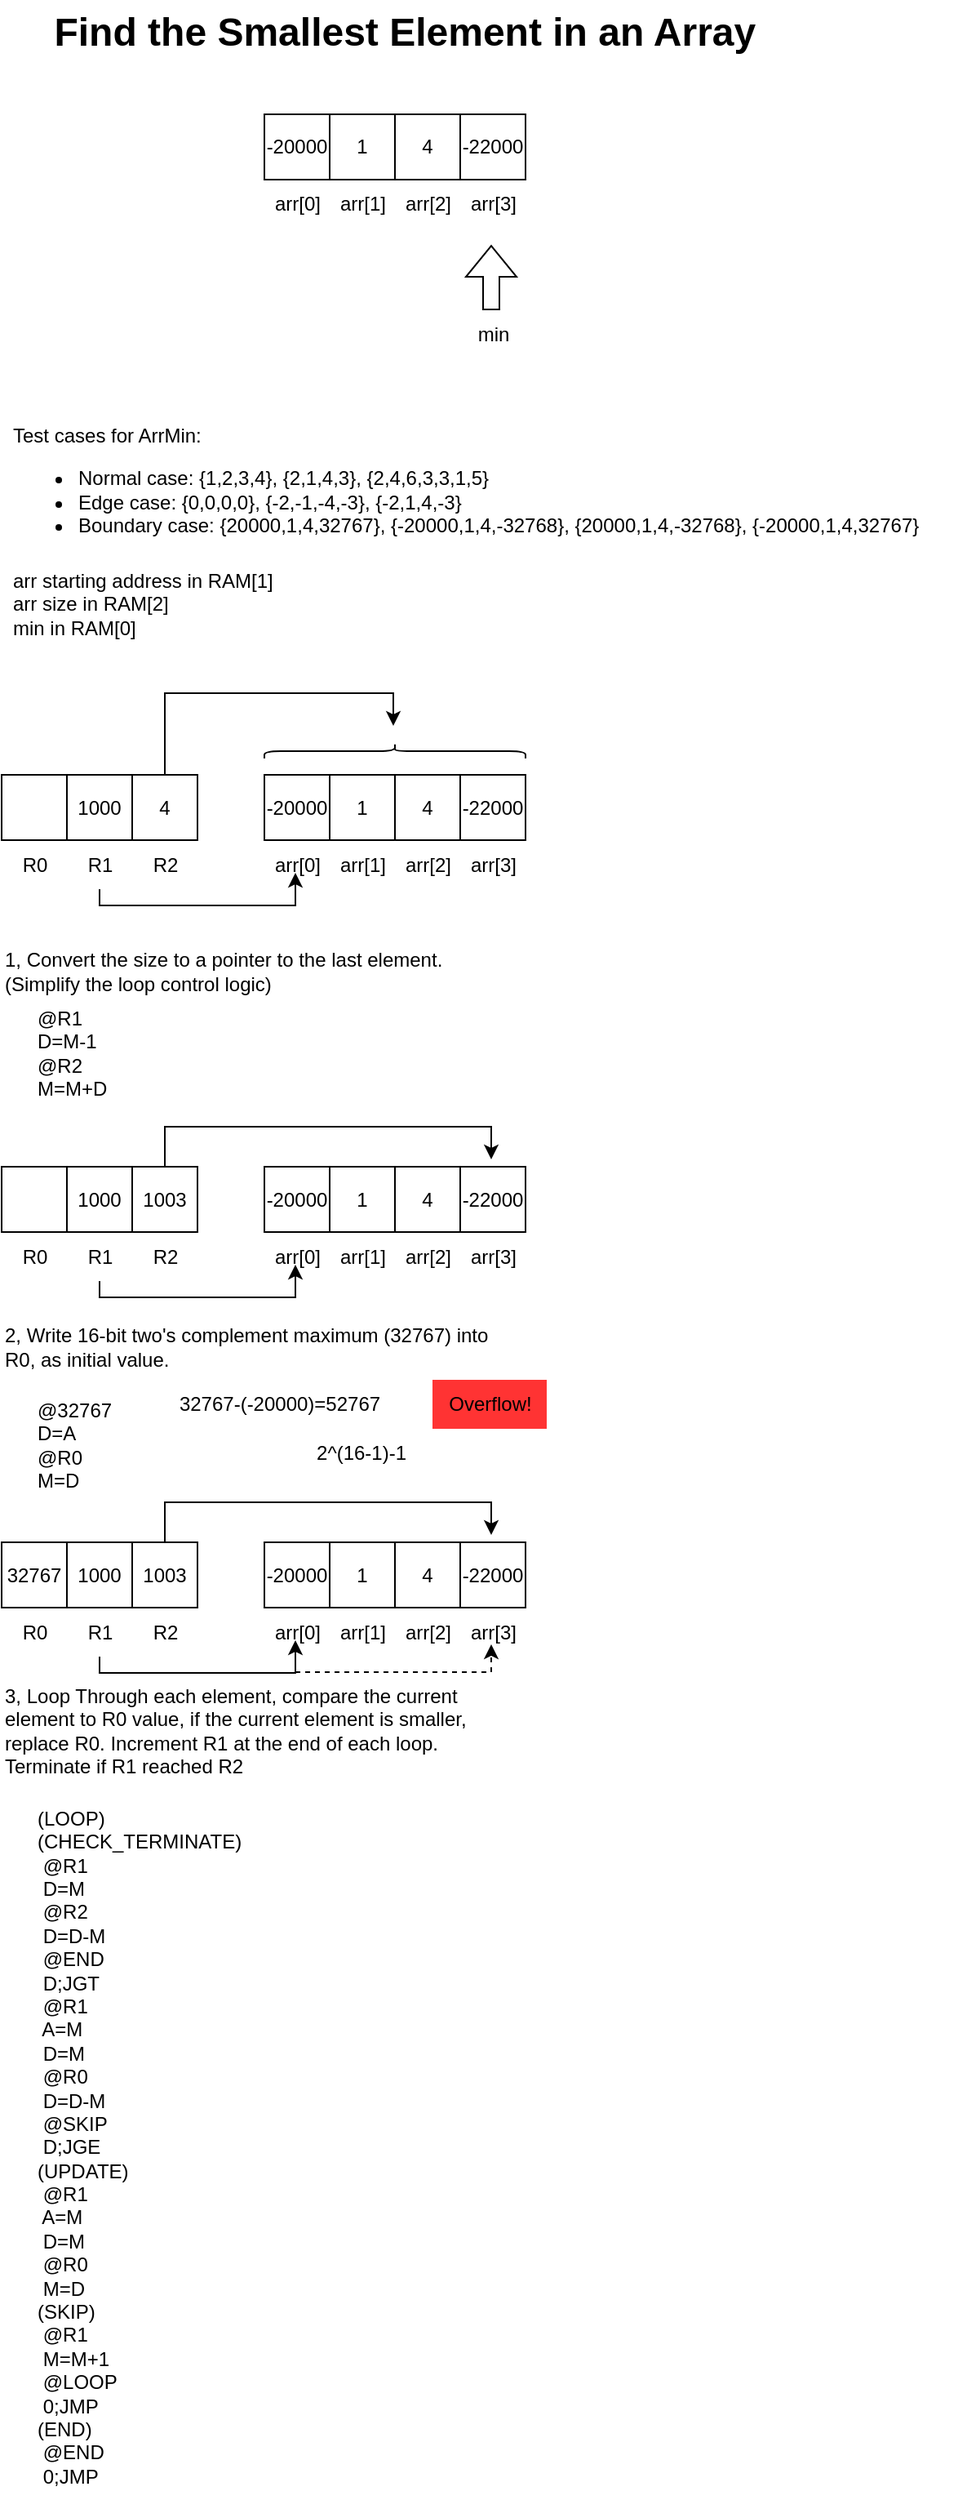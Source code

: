<mxfile version="21.1.2" type="device">
  <diagram name="Page-1" id="1Mvbz-uEbskhlTP4Q7tu">
    <mxGraphModel dx="343" dy="317" grid="1" gridSize="10" guides="1" tooltips="1" connect="1" arrows="1" fold="1" page="1" pageScale="1" pageWidth="827" pageHeight="1169" math="0" shadow="0">
      <root>
        <mxCell id="0" />
        <mxCell id="1" parent="0" />
        <mxCell id="twfnMqpIynTMGtbTBPq7-1" value="Find the Smallest Element in an Array&amp;nbsp;" style="text;html=1;align=center;verticalAlign=middle;resizable=0;points=[];autosize=1;strokeColor=none;fillColor=none;fontSize=24;fontStyle=1" vertex="1" parent="1">
          <mxGeometry x="100" y="210" width="460" height="40" as="geometry" />
        </mxCell>
        <mxCell id="twfnMqpIynTMGtbTBPq7-2" value="arr[0]" style="text;html=1;align=center;verticalAlign=middle;resizable=0;points=[];autosize=1;strokeColor=none;fillColor=none;" vertex="1" parent="1">
          <mxGeometry x="236" y="320" width="50" height="30" as="geometry" />
        </mxCell>
        <mxCell id="twfnMqpIynTMGtbTBPq7-3" value="-20000" style="whiteSpace=wrap;html=1;aspect=fixed;" vertex="1" parent="1">
          <mxGeometry x="241" y="280" width="40" height="40" as="geometry" />
        </mxCell>
        <mxCell id="twfnMqpIynTMGtbTBPq7-4" value="1" style="whiteSpace=wrap;html=1;aspect=fixed;" vertex="1" parent="1">
          <mxGeometry x="281" y="280" width="40" height="40" as="geometry" />
        </mxCell>
        <mxCell id="twfnMqpIynTMGtbTBPq7-5" value="4" style="whiteSpace=wrap;html=1;aspect=fixed;" vertex="1" parent="1">
          <mxGeometry x="321" y="280" width="40" height="40" as="geometry" />
        </mxCell>
        <mxCell id="twfnMqpIynTMGtbTBPq7-6" value="-22000" style="whiteSpace=wrap;html=1;aspect=fixed;" vertex="1" parent="1">
          <mxGeometry x="361" y="280" width="40" height="40" as="geometry" />
        </mxCell>
        <mxCell id="twfnMqpIynTMGtbTBPq7-7" value="arr[1]" style="text;html=1;align=center;verticalAlign=middle;resizable=0;points=[];autosize=1;strokeColor=none;fillColor=none;" vertex="1" parent="1">
          <mxGeometry x="276" y="320" width="50" height="30" as="geometry" />
        </mxCell>
        <mxCell id="twfnMqpIynTMGtbTBPq7-8" value="arr[2]" style="text;html=1;align=center;verticalAlign=middle;resizable=0;points=[];autosize=1;strokeColor=none;fillColor=none;" vertex="1" parent="1">
          <mxGeometry x="316" y="320" width="50" height="30" as="geometry" />
        </mxCell>
        <mxCell id="twfnMqpIynTMGtbTBPq7-9" value="arr[3]" style="text;html=1;align=center;verticalAlign=middle;resizable=0;points=[];autosize=1;strokeColor=none;fillColor=none;" vertex="1" parent="1">
          <mxGeometry x="356" y="320" width="50" height="30" as="geometry" />
        </mxCell>
        <mxCell id="twfnMqpIynTMGtbTBPq7-10" value="" style="shape=flexArrow;endArrow=classic;html=1;rounded=0;" edge="1" parent="1">
          <mxGeometry width="50" height="50" relative="1" as="geometry">
            <mxPoint x="380" y="400" as="sourcePoint" />
            <mxPoint x="380" y="360" as="targetPoint" />
          </mxGeometry>
        </mxCell>
        <mxCell id="twfnMqpIynTMGtbTBPq7-11" value="min" style="text;html=1;align=center;verticalAlign=middle;resizable=0;points=[];autosize=1;strokeColor=none;fillColor=none;" vertex="1" parent="1">
          <mxGeometry x="361" y="400" width="40" height="30" as="geometry" />
        </mxCell>
        <mxCell id="twfnMqpIynTMGtbTBPq7-12" value="Test cases for ArrMin:&lt;br&gt;&lt;ul&gt;&lt;li&gt;Normal case: {1,2,3,4}, {2,1,4,3}, {2,4,6,3,3,1,5}&lt;/li&gt;&lt;li&gt;Edge case: {0,0,0,0}, {-2,-1,-4,-3}, {-2,1,4,-3}&lt;/li&gt;&lt;li&gt;Boundary case: {20000,1,4,32767}, {-20000,1,4,-32768}, {20000,1,4,-32768}, {-20000,1,4,32767}&lt;/li&gt;&lt;/ul&gt;" style="text;html=1;align=left;verticalAlign=middle;resizable=0;points=[];autosize=1;strokeColor=none;fillColor=none;" vertex="1" parent="1">
          <mxGeometry x="85" y="460" width="580" height="100" as="geometry" />
        </mxCell>
        <mxCell id="twfnMqpIynTMGtbTBPq7-13" value="arr starting address in RAM[1]&lt;br&gt;arr size in RAM[2]&lt;br&gt;min in RAM[0]" style="text;html=1;align=left;verticalAlign=middle;resizable=0;points=[];autosize=1;strokeColor=none;fillColor=none;" vertex="1" parent="1">
          <mxGeometry x="85" y="550" width="180" height="60" as="geometry" />
        </mxCell>
        <mxCell id="twfnMqpIynTMGtbTBPq7-16" value="arr[0]" style="text;html=1;align=center;verticalAlign=middle;resizable=0;points=[];autosize=1;strokeColor=none;fillColor=none;" vertex="1" parent="1">
          <mxGeometry x="236" y="724.5" width="50" height="30" as="geometry" />
        </mxCell>
        <mxCell id="twfnMqpIynTMGtbTBPq7-17" value="-20000" style="whiteSpace=wrap;html=1;aspect=fixed;" vertex="1" parent="1">
          <mxGeometry x="241" y="684.5" width="40" height="40" as="geometry" />
        </mxCell>
        <mxCell id="twfnMqpIynTMGtbTBPq7-18" value="1" style="whiteSpace=wrap;html=1;aspect=fixed;" vertex="1" parent="1">
          <mxGeometry x="281" y="684.5" width="40" height="40" as="geometry" />
        </mxCell>
        <mxCell id="twfnMqpIynTMGtbTBPq7-19" value="4" style="whiteSpace=wrap;html=1;aspect=fixed;" vertex="1" parent="1">
          <mxGeometry x="321" y="684.5" width="40" height="40" as="geometry" />
        </mxCell>
        <mxCell id="twfnMqpIynTMGtbTBPq7-20" value="-22000" style="whiteSpace=wrap;html=1;aspect=fixed;" vertex="1" parent="1">
          <mxGeometry x="361" y="684.5" width="40" height="40" as="geometry" />
        </mxCell>
        <mxCell id="twfnMqpIynTMGtbTBPq7-21" value="arr[1]" style="text;html=1;align=center;verticalAlign=middle;resizable=0;points=[];autosize=1;strokeColor=none;fillColor=none;" vertex="1" parent="1">
          <mxGeometry x="276" y="724.5" width="50" height="30" as="geometry" />
        </mxCell>
        <mxCell id="twfnMqpIynTMGtbTBPq7-22" value="arr[2]" style="text;html=1;align=center;verticalAlign=middle;resizable=0;points=[];autosize=1;strokeColor=none;fillColor=none;" vertex="1" parent="1">
          <mxGeometry x="316" y="724.5" width="50" height="30" as="geometry" />
        </mxCell>
        <mxCell id="twfnMqpIynTMGtbTBPq7-23" value="arr[3]" style="text;html=1;align=center;verticalAlign=middle;resizable=0;points=[];autosize=1;strokeColor=none;fillColor=none;" vertex="1" parent="1">
          <mxGeometry x="356" y="724.5" width="50" height="30" as="geometry" />
        </mxCell>
        <mxCell id="twfnMqpIynTMGtbTBPq7-24" value="" style="whiteSpace=wrap;html=1;aspect=fixed;" vertex="1" parent="1">
          <mxGeometry x="80" y="684.5" width="40" height="40" as="geometry" />
        </mxCell>
        <mxCell id="twfnMqpIynTMGtbTBPq7-25" value="1000" style="whiteSpace=wrap;html=1;aspect=fixed;" vertex="1" parent="1">
          <mxGeometry x="120" y="684.5" width="40" height="40" as="geometry" />
        </mxCell>
        <mxCell id="twfnMqpIynTMGtbTBPq7-26" value="4" style="whiteSpace=wrap;html=1;aspect=fixed;" vertex="1" parent="1">
          <mxGeometry x="160" y="684.5" width="40" height="40" as="geometry" />
        </mxCell>
        <mxCell id="twfnMqpIynTMGtbTBPq7-27" value="R0" style="text;html=1;align=center;verticalAlign=middle;resizable=0;points=[];autosize=1;strokeColor=none;fillColor=none;" vertex="1" parent="1">
          <mxGeometry x="80" y="724.5" width="40" height="30" as="geometry" />
        </mxCell>
        <mxCell id="twfnMqpIynTMGtbTBPq7-28" value="R1" style="text;html=1;align=center;verticalAlign=middle;resizable=0;points=[];autosize=1;strokeColor=none;fillColor=none;" vertex="1" parent="1">
          <mxGeometry x="120" y="724.5" width="40" height="30" as="geometry" />
        </mxCell>
        <mxCell id="twfnMqpIynTMGtbTBPq7-29" value="R2" style="text;html=1;align=center;verticalAlign=middle;resizable=0;points=[];autosize=1;strokeColor=none;fillColor=none;" vertex="1" parent="1">
          <mxGeometry x="160" y="724.5" width="40" height="30" as="geometry" />
        </mxCell>
        <mxCell id="twfnMqpIynTMGtbTBPq7-30" value="" style="endArrow=classic;html=1;rounded=0;" edge="1" parent="1" source="twfnMqpIynTMGtbTBPq7-28">
          <mxGeometry width="50" height="50" relative="1" as="geometry">
            <mxPoint x="180" y="744.5" as="sourcePoint" />
            <mxPoint x="260" y="744.5" as="targetPoint" />
            <Array as="points">
              <mxPoint x="140" y="764.5" />
              <mxPoint x="260" y="764.5" />
            </Array>
          </mxGeometry>
        </mxCell>
        <mxCell id="twfnMqpIynTMGtbTBPq7-31" value="" style="shape=curlyBracket;whiteSpace=wrap;html=1;rounded=1;flipH=1;labelPosition=right;verticalLabelPosition=middle;align=left;verticalAlign=middle;rotation=-90;" vertex="1" parent="1">
          <mxGeometry x="316.5" y="590" width="9" height="160" as="geometry" />
        </mxCell>
        <mxCell id="twfnMqpIynTMGtbTBPq7-32" value="" style="endArrow=classic;html=1;rounded=0;exitX=0.5;exitY=0;exitDx=0;exitDy=0;" edge="1" parent="1" source="twfnMqpIynTMGtbTBPq7-26">
          <mxGeometry width="50" height="50" relative="1" as="geometry">
            <mxPoint x="250" y="754.5" as="sourcePoint" />
            <mxPoint x="320" y="654.5" as="targetPoint" />
            <Array as="points">
              <mxPoint x="180" y="634.5" />
              <mxPoint x="320" y="634.5" />
            </Array>
          </mxGeometry>
        </mxCell>
        <mxCell id="twfnMqpIynTMGtbTBPq7-33" value="1, Convert the size to a pointer to the last element. (Simplify the loop control logic)" style="text;html=1;strokeColor=none;fillColor=none;align=left;verticalAlign=middle;whiteSpace=wrap;rounded=0;" vertex="1" parent="1">
          <mxGeometry x="80" y="790" width="310" height="30" as="geometry" />
        </mxCell>
        <mxCell id="twfnMqpIynTMGtbTBPq7-34" value="@R1&lt;br&gt;D=M-1&lt;br&gt;@R2&lt;br&gt;M=M+D" style="text;html=1;align=left;verticalAlign=middle;resizable=0;points=[];autosize=1;strokeColor=none;fillColor=none;" vertex="1" parent="1">
          <mxGeometry x="100" y="820" width="70" height="70" as="geometry" />
        </mxCell>
        <mxCell id="twfnMqpIynTMGtbTBPq7-35" value="arr[0]" style="text;html=1;align=center;verticalAlign=middle;resizable=0;points=[];autosize=1;strokeColor=none;fillColor=none;" vertex="1" parent="1">
          <mxGeometry x="236" y="964.5" width="50" height="30" as="geometry" />
        </mxCell>
        <mxCell id="twfnMqpIynTMGtbTBPq7-36" value="-20000" style="whiteSpace=wrap;html=1;aspect=fixed;" vertex="1" parent="1">
          <mxGeometry x="241" y="924.5" width="40" height="40" as="geometry" />
        </mxCell>
        <mxCell id="twfnMqpIynTMGtbTBPq7-37" value="1" style="whiteSpace=wrap;html=1;aspect=fixed;" vertex="1" parent="1">
          <mxGeometry x="281" y="924.5" width="40" height="40" as="geometry" />
        </mxCell>
        <mxCell id="twfnMqpIynTMGtbTBPq7-38" value="4" style="whiteSpace=wrap;html=1;aspect=fixed;" vertex="1" parent="1">
          <mxGeometry x="321" y="924.5" width="40" height="40" as="geometry" />
        </mxCell>
        <mxCell id="twfnMqpIynTMGtbTBPq7-39" value="-22000" style="whiteSpace=wrap;html=1;aspect=fixed;" vertex="1" parent="1">
          <mxGeometry x="361" y="924.5" width="40" height="40" as="geometry" />
        </mxCell>
        <mxCell id="twfnMqpIynTMGtbTBPq7-40" value="arr[1]" style="text;html=1;align=center;verticalAlign=middle;resizable=0;points=[];autosize=1;strokeColor=none;fillColor=none;" vertex="1" parent="1">
          <mxGeometry x="276" y="964.5" width="50" height="30" as="geometry" />
        </mxCell>
        <mxCell id="twfnMqpIynTMGtbTBPq7-41" value="arr[2]" style="text;html=1;align=center;verticalAlign=middle;resizable=0;points=[];autosize=1;strokeColor=none;fillColor=none;" vertex="1" parent="1">
          <mxGeometry x="316" y="964.5" width="50" height="30" as="geometry" />
        </mxCell>
        <mxCell id="twfnMqpIynTMGtbTBPq7-42" value="arr[3]" style="text;html=1;align=center;verticalAlign=middle;resizable=0;points=[];autosize=1;strokeColor=none;fillColor=none;" vertex="1" parent="1">
          <mxGeometry x="356" y="964.5" width="50" height="30" as="geometry" />
        </mxCell>
        <mxCell id="twfnMqpIynTMGtbTBPq7-43" value="" style="whiteSpace=wrap;html=1;aspect=fixed;" vertex="1" parent="1">
          <mxGeometry x="80" y="924.5" width="40" height="40" as="geometry" />
        </mxCell>
        <mxCell id="twfnMqpIynTMGtbTBPq7-44" value="1000" style="whiteSpace=wrap;html=1;aspect=fixed;" vertex="1" parent="1">
          <mxGeometry x="120" y="924.5" width="40" height="40" as="geometry" />
        </mxCell>
        <mxCell id="twfnMqpIynTMGtbTBPq7-45" value="1003" style="whiteSpace=wrap;html=1;aspect=fixed;" vertex="1" parent="1">
          <mxGeometry x="160" y="924.5" width="40" height="40" as="geometry" />
        </mxCell>
        <mxCell id="twfnMqpIynTMGtbTBPq7-46" value="R0" style="text;html=1;align=center;verticalAlign=middle;resizable=0;points=[];autosize=1;strokeColor=none;fillColor=none;" vertex="1" parent="1">
          <mxGeometry x="80" y="964.5" width="40" height="30" as="geometry" />
        </mxCell>
        <mxCell id="twfnMqpIynTMGtbTBPq7-47" value="R1" style="text;html=1;align=center;verticalAlign=middle;resizable=0;points=[];autosize=1;strokeColor=none;fillColor=none;" vertex="1" parent="1">
          <mxGeometry x="120" y="964.5" width="40" height="30" as="geometry" />
        </mxCell>
        <mxCell id="twfnMqpIynTMGtbTBPq7-48" value="R2" style="text;html=1;align=center;verticalAlign=middle;resizable=0;points=[];autosize=1;strokeColor=none;fillColor=none;" vertex="1" parent="1">
          <mxGeometry x="160" y="964.5" width="40" height="30" as="geometry" />
        </mxCell>
        <mxCell id="twfnMqpIynTMGtbTBPq7-49" value="" style="endArrow=classic;html=1;rounded=0;" edge="1" parent="1" source="twfnMqpIynTMGtbTBPq7-47">
          <mxGeometry width="50" height="50" relative="1" as="geometry">
            <mxPoint x="180" y="984.5" as="sourcePoint" />
            <mxPoint x="260" y="984.5" as="targetPoint" />
            <Array as="points">
              <mxPoint x="140" y="1004.5" />
              <mxPoint x="260" y="1004.5" />
            </Array>
          </mxGeometry>
        </mxCell>
        <mxCell id="twfnMqpIynTMGtbTBPq7-51" value="" style="endArrow=classic;html=1;rounded=0;exitX=0.5;exitY=0;exitDx=0;exitDy=0;" edge="1" parent="1" source="twfnMqpIynTMGtbTBPq7-45">
          <mxGeometry width="50" height="50" relative="1" as="geometry">
            <mxPoint x="250" y="994.5" as="sourcePoint" />
            <mxPoint x="380" y="920" as="targetPoint" />
            <Array as="points">
              <mxPoint x="180" y="900" />
              <mxPoint x="380" y="900" />
            </Array>
          </mxGeometry>
        </mxCell>
        <mxCell id="twfnMqpIynTMGtbTBPq7-52" value="2, Write 16-bit two&#39;s complement maximum (32767) into R0, as initial value." style="text;html=1;strokeColor=none;fillColor=none;align=left;verticalAlign=middle;whiteSpace=wrap;rounded=0;" vertex="1" parent="1">
          <mxGeometry x="80" y="1020" width="310" height="30" as="geometry" />
        </mxCell>
        <mxCell id="twfnMqpIynTMGtbTBPq7-53" value="arr[0]" style="text;html=1;align=center;verticalAlign=middle;resizable=0;points=[];autosize=1;strokeColor=none;fillColor=none;" vertex="1" parent="1">
          <mxGeometry x="236" y="1194.5" width="50" height="30" as="geometry" />
        </mxCell>
        <mxCell id="twfnMqpIynTMGtbTBPq7-54" value="-20000" style="whiteSpace=wrap;html=1;aspect=fixed;" vertex="1" parent="1">
          <mxGeometry x="241" y="1154.5" width="40" height="40" as="geometry" />
        </mxCell>
        <mxCell id="twfnMqpIynTMGtbTBPq7-55" value="1" style="whiteSpace=wrap;html=1;aspect=fixed;" vertex="1" parent="1">
          <mxGeometry x="281" y="1154.5" width="40" height="40" as="geometry" />
        </mxCell>
        <mxCell id="twfnMqpIynTMGtbTBPq7-56" value="4" style="whiteSpace=wrap;html=1;aspect=fixed;" vertex="1" parent="1">
          <mxGeometry x="321" y="1154.5" width="40" height="40" as="geometry" />
        </mxCell>
        <mxCell id="twfnMqpIynTMGtbTBPq7-57" value="-22000" style="whiteSpace=wrap;html=1;aspect=fixed;" vertex="1" parent="1">
          <mxGeometry x="361" y="1154.5" width="40" height="40" as="geometry" />
        </mxCell>
        <mxCell id="twfnMqpIynTMGtbTBPq7-58" value="arr[1]" style="text;html=1;align=center;verticalAlign=middle;resizable=0;points=[];autosize=1;strokeColor=none;fillColor=none;" vertex="1" parent="1">
          <mxGeometry x="276" y="1194.5" width="50" height="30" as="geometry" />
        </mxCell>
        <mxCell id="twfnMqpIynTMGtbTBPq7-59" value="arr[2]" style="text;html=1;align=center;verticalAlign=middle;resizable=0;points=[];autosize=1;strokeColor=none;fillColor=none;" vertex="1" parent="1">
          <mxGeometry x="316" y="1194.5" width="50" height="30" as="geometry" />
        </mxCell>
        <mxCell id="twfnMqpIynTMGtbTBPq7-60" value="arr[3]" style="text;html=1;align=center;verticalAlign=middle;resizable=0;points=[];autosize=1;strokeColor=none;fillColor=none;" vertex="1" parent="1">
          <mxGeometry x="356" y="1194.5" width="50" height="30" as="geometry" />
        </mxCell>
        <mxCell id="twfnMqpIynTMGtbTBPq7-61" value="32767" style="whiteSpace=wrap;html=1;aspect=fixed;" vertex="1" parent="1">
          <mxGeometry x="80" y="1154.5" width="40" height="40" as="geometry" />
        </mxCell>
        <mxCell id="twfnMqpIynTMGtbTBPq7-62" value="1000" style="whiteSpace=wrap;html=1;aspect=fixed;" vertex="1" parent="1">
          <mxGeometry x="120" y="1154.5" width="40" height="40" as="geometry" />
        </mxCell>
        <mxCell id="twfnMqpIynTMGtbTBPq7-63" value="1003" style="whiteSpace=wrap;html=1;aspect=fixed;" vertex="1" parent="1">
          <mxGeometry x="160" y="1154.5" width="40" height="40" as="geometry" />
        </mxCell>
        <mxCell id="twfnMqpIynTMGtbTBPq7-64" value="R0" style="text;html=1;align=center;verticalAlign=middle;resizable=0;points=[];autosize=1;strokeColor=none;fillColor=none;" vertex="1" parent="1">
          <mxGeometry x="80" y="1194.5" width="40" height="30" as="geometry" />
        </mxCell>
        <mxCell id="twfnMqpIynTMGtbTBPq7-65" value="R1" style="text;html=1;align=center;verticalAlign=middle;resizable=0;points=[];autosize=1;strokeColor=none;fillColor=none;" vertex="1" parent="1">
          <mxGeometry x="120" y="1194.5" width="40" height="30" as="geometry" />
        </mxCell>
        <mxCell id="twfnMqpIynTMGtbTBPq7-66" value="R2" style="text;html=1;align=center;verticalAlign=middle;resizable=0;points=[];autosize=1;strokeColor=none;fillColor=none;" vertex="1" parent="1">
          <mxGeometry x="160" y="1194.5" width="40" height="30" as="geometry" />
        </mxCell>
        <mxCell id="twfnMqpIynTMGtbTBPq7-67" value="" style="endArrow=classic;html=1;rounded=0;" edge="1" parent="1" source="twfnMqpIynTMGtbTBPq7-65">
          <mxGeometry width="50" height="50" relative="1" as="geometry">
            <mxPoint x="180" y="1214.5" as="sourcePoint" />
            <mxPoint x="260" y="1214.5" as="targetPoint" />
            <Array as="points">
              <mxPoint x="140" y="1234.5" />
              <mxPoint x="260" y="1234.5" />
            </Array>
          </mxGeometry>
        </mxCell>
        <mxCell id="twfnMqpIynTMGtbTBPq7-68" value="" style="endArrow=classic;html=1;rounded=0;exitX=0.5;exitY=0;exitDx=0;exitDy=0;" edge="1" parent="1" source="twfnMqpIynTMGtbTBPq7-63">
          <mxGeometry width="50" height="50" relative="1" as="geometry">
            <mxPoint x="250" y="1224.5" as="sourcePoint" />
            <mxPoint x="380" y="1150" as="targetPoint" />
            <Array as="points">
              <mxPoint x="180" y="1130" />
              <mxPoint x="380" y="1130" />
            </Array>
          </mxGeometry>
        </mxCell>
        <mxCell id="twfnMqpIynTMGtbTBPq7-69" value="@32767&lt;br&gt;D=A&lt;br&gt;@R0&lt;br&gt;M=D" style="text;html=1;align=left;verticalAlign=middle;resizable=0;points=[];autosize=1;strokeColor=none;fillColor=none;" vertex="1" parent="1">
          <mxGeometry x="100" y="1060" width="70" height="70" as="geometry" />
        </mxCell>
        <mxCell id="twfnMqpIynTMGtbTBPq7-70" value="3, Loop Through each element, compare the current element to R0 value, if the current element is smaller, replace R0. Increment R1 at the end of each loop. Terminate if R1 reached R2" style="text;html=1;strokeColor=none;fillColor=none;align=left;verticalAlign=middle;whiteSpace=wrap;rounded=0;" vertex="1" parent="1">
          <mxGeometry x="80" y="1250" width="310" height="40" as="geometry" />
        </mxCell>
        <mxCell id="twfnMqpIynTMGtbTBPq7-71" value="(LOOP)&lt;br&gt;(CHECK_TERMINATE)&lt;br&gt;&lt;span style=&quot;white-space: pre;&quot;&gt;	&lt;/span&gt;@R1&lt;br&gt;&lt;span style=&quot;white-space: pre;&quot;&gt;	&lt;/span&gt;D=M&lt;br&gt;&lt;span style=&quot;white-space: pre;&quot;&gt;	&lt;/span&gt;@R2&lt;br&gt;&lt;span style=&quot;white-space: pre;&quot;&gt;	&lt;/span&gt;D=D-M&lt;br&gt;&lt;span style=&quot;white-space: pre;&quot;&gt;	&lt;/span&gt;@END&lt;br&gt;&lt;span style=&quot;white-space: pre;&quot;&gt;	&lt;/span&gt;D;JGT&lt;br&gt;&lt;span style=&quot;white-space: pre;&quot;&gt;	&lt;/span&gt;@R1&lt;br&gt;&lt;span style=&quot;white-space: pre;&quot;&gt;	&lt;/span&gt;A=M&lt;br&gt;&lt;span style=&quot;white-space: pre;&quot;&gt;	&lt;/span&gt;D=M&lt;br&gt;&lt;span style=&quot;white-space: pre;&quot;&gt;	&lt;/span&gt;@R0&lt;br&gt;&lt;span style=&quot;white-space: pre;&quot;&gt;	&lt;/span&gt;D=D-M&lt;br&gt;&lt;span style=&quot;white-space: pre;&quot;&gt;	&lt;/span&gt;@SKIP&lt;br&gt;&lt;span style=&quot;white-space: pre;&quot;&gt;	&lt;/span&gt;D;JGE&lt;br&gt;(UPDATE)&lt;br&gt;&lt;span style=&quot;white-space: pre;&quot;&gt;	&lt;/span&gt;@R1&lt;br&gt;&lt;span style=&quot;white-space: pre;&quot;&gt;	&lt;/span&gt;A=M&lt;br&gt;&lt;span style=&quot;white-space: pre;&quot;&gt;	&lt;/span&gt;D=M&lt;br&gt;&lt;span style=&quot;white-space: pre;&quot;&gt;	&lt;/span&gt;@R0&lt;br&gt;&lt;span style=&quot;white-space: pre;&quot;&gt;	&lt;/span&gt;M=D&lt;br&gt;(SKIP)&lt;br&gt;&lt;span style=&quot;white-space: pre;&quot;&gt;	&lt;/span&gt;@R1&lt;br&gt;&lt;span style=&quot;white-space: pre;&quot;&gt;	&lt;/span&gt;M=M+1&lt;br&gt;&lt;span style=&quot;white-space: pre;&quot;&gt;	&lt;/span&gt;@LOOP&lt;br&gt;&lt;span style=&quot;white-space: pre;&quot;&gt;	&lt;/span&gt;0;JMP&lt;br&gt;(END)&lt;br&gt;&lt;span style=&quot;white-space: pre;&quot;&gt;	&lt;/span&gt;@END&lt;br&gt;&lt;span style=&quot;white-space: pre;&quot;&gt;	&lt;/span&gt;0;JMP" style="text;html=1;align=left;verticalAlign=middle;resizable=0;points=[];autosize=1;strokeColor=none;fillColor=none;" vertex="1" parent="1">
          <mxGeometry x="100" y="1310" width="150" height="430" as="geometry" />
        </mxCell>
        <mxCell id="twfnMqpIynTMGtbTBPq7-72" value="" style="endArrow=classic;html=1;rounded=0;dashed=1;" edge="1" parent="1">
          <mxGeometry width="50" height="50" relative="1" as="geometry">
            <mxPoint x="260" y="1234" as="sourcePoint" />
            <mxPoint x="380" y="1217" as="targetPoint" />
            <Array as="points">
              <mxPoint x="380" y="1234" />
            </Array>
          </mxGeometry>
        </mxCell>
        <mxCell id="twfnMqpIynTMGtbTBPq7-74" value="32767-(-20000)=52767" style="text;html=1;align=center;verticalAlign=middle;resizable=0;points=[];autosize=1;strokeColor=none;fillColor=none;" vertex="1" parent="1">
          <mxGeometry x="175" y="1055" width="150" height="30" as="geometry" />
        </mxCell>
        <mxCell id="twfnMqpIynTMGtbTBPq7-75" value="2^(16-1)-1" style="text;html=1;align=center;verticalAlign=middle;resizable=0;points=[];autosize=1;strokeColor=none;fillColor=none;" vertex="1" parent="1">
          <mxGeometry x="260" y="1085" width="80" height="30" as="geometry" />
        </mxCell>
        <mxCell id="twfnMqpIynTMGtbTBPq7-76" value="Overflow!" style="text;html=1;align=center;verticalAlign=middle;resizable=0;points=[];autosize=1;strokeColor=none;fillColor=#FF3333;" vertex="1" parent="1">
          <mxGeometry x="344" y="1055" width="70" height="30" as="geometry" />
        </mxCell>
      </root>
    </mxGraphModel>
  </diagram>
</mxfile>
